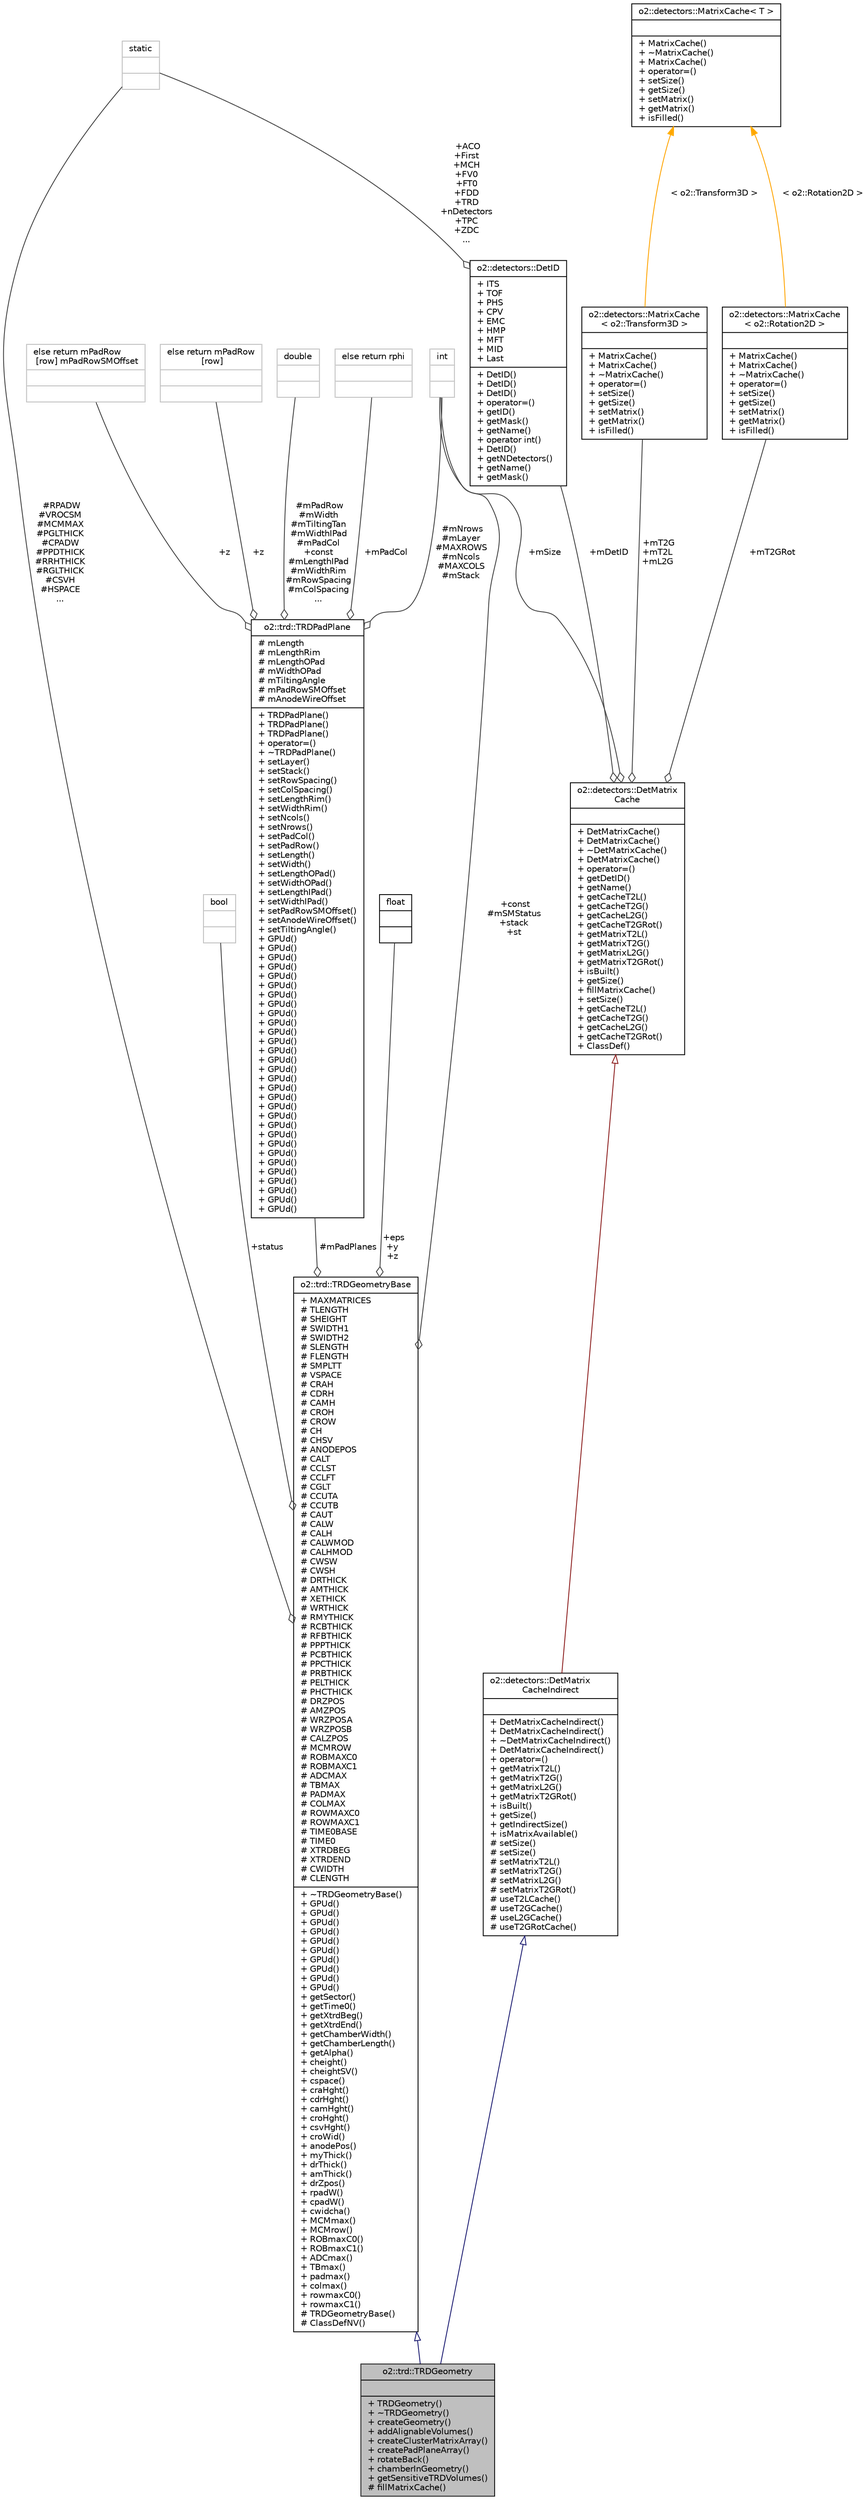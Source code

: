 digraph "o2::trd::TRDGeometry"
{
 // INTERACTIVE_SVG=YES
  bgcolor="transparent";
  edge [fontname="Helvetica",fontsize="10",labelfontname="Helvetica",labelfontsize="10"];
  node [fontname="Helvetica",fontsize="10",shape=record];
  Node4 [label="{o2::trd::TRDGeometry\n||+ TRDGeometry()\l+ ~TRDGeometry()\l+ createGeometry()\l+ addAlignableVolumes()\l+ createClusterMatrixArray()\l+ createPadPlaneArray()\l+ rotateBack()\l+ chamberInGeometry()\l+ getSensitiveTRDVolumes()\l# fillMatrixCache()\l}",height=0.2,width=0.4,color="black", fillcolor="grey75", style="filled", fontcolor="black"];
  Node5 -> Node4 [dir="back",color="midnightblue",fontsize="10",style="solid",arrowtail="onormal",fontname="Helvetica"];
  Node5 [label="{o2::trd::TRDGeometryBase\n|+ MAXMATRICES\l# TLENGTH\l# SHEIGHT\l# SWIDTH1\l# SWIDTH2\l# SLENGTH\l# FLENGTH\l# SMPLTT\l# VSPACE\l# CRAH\l# CDRH\l# CAMH\l# CROH\l# CROW\l# CH\l# CHSV\l# ANODEPOS\l# CALT\l# CCLST\l# CCLFT\l# CGLT\l# CCUTA\l# CCUTB\l# CAUT\l# CALW\l# CALH\l# CALWMOD\l# CALHMOD\l# CWSW\l# CWSH\l# DRTHICK\l# AMTHICK\l# XETHICK\l# WRTHICK\l# RMYTHICK\l# RCBTHICK\l# RFBTHICK\l# PPPTHICK\l# PCBTHICK\l# PPCTHICK\l# PRBTHICK\l# PELTHICK\l# PHCTHICK\l# DRZPOS\l# AMZPOS\l# WRZPOSA\l# WRZPOSB\l# CALZPOS\l# MCMROW\l# ROBMAXC0\l# ROBMAXC1\l# ADCMAX\l# TBMAX\l# PADMAX\l# COLMAX\l# ROWMAXC0\l# ROWMAXC1\l# TIME0BASE\l# TIME0\l# XTRDBEG\l# XTRDEND\l# CWIDTH\l# CLENGTH\l|+ ~TRDGeometryBase()\l+ GPUd()\l+ GPUd()\l+ GPUd()\l+ GPUd()\l+ GPUd()\l+ GPUd()\l+ GPUd()\l+ GPUd()\l+ GPUd()\l+ GPUd()\l+ getSector()\l+ getTime0()\l+ getXtrdBeg()\l+ getXtrdEnd()\l+ getChamberWidth()\l+ getChamberLength()\l+ getAlpha()\l+ cheight()\l+ cheightSV()\l+ cspace()\l+ craHght()\l+ cdrHght()\l+ camHght()\l+ croHght()\l+ csvHght()\l+ croWid()\l+ anodePos()\l+ myThick()\l+ drThick()\l+ amThick()\l+ drZpos()\l+ rpadW()\l+ cpadW()\l+ cwidcha()\l+ MCMmax()\l+ MCMrow()\l+ ROBmaxC0()\l+ ROBmaxC1()\l+ ADCmax()\l+ TBmax()\l+ padmax()\l+ colmax()\l+ rowmaxC0()\l+ rowmaxC1()\l# TRDGeometryBase()\l# ClassDefNV()\l}",height=0.2,width=0.4,color="black",URL="$d6/dbe/classo2_1_1trd_1_1TRDGeometryBase.html"];
  Node6 -> Node5 [color="grey25",fontsize="10",style="solid",label=" +eps\n+y\n+z" ,arrowhead="odiamond",fontname="Helvetica"];
  Node6 [label="{float\n||}",height=0.2,width=0.4,color="black",URL="$d4/dc3/classfloat.html"];
  Node7 -> Node5 [color="grey25",fontsize="10",style="solid",label=" #mPadPlanes" ,arrowhead="odiamond",fontname="Helvetica"];
  Node7 [label="{o2::trd::TRDPadPlane\n|# mLength\l# mLengthRim\l# mLengthOPad\l# mWidthOPad\l# mTiltingAngle\l# mPadRowSMOffset\l# mAnodeWireOffset\l|+ TRDPadPlane()\l+ TRDPadPlane()\l+ TRDPadPlane()\l+ operator=()\l+ ~TRDPadPlane()\l+ setLayer()\l+ setStack()\l+ setRowSpacing()\l+ setColSpacing()\l+ setLengthRim()\l+ setWidthRim()\l+ setNcols()\l+ setNrows()\l+ setPadCol()\l+ setPadRow()\l+ setLength()\l+ setWidth()\l+ setLengthOPad()\l+ setWidthOPad()\l+ setLengthIPad()\l+ setWidthIPad()\l+ setPadRowSMOffset()\l+ setAnodeWireOffset()\l+ setTiltingAngle()\l+ GPUd()\l+ GPUd()\l+ GPUd()\l+ GPUd()\l+ GPUd()\l+ GPUd()\l+ GPUd()\l+ GPUd()\l+ GPUd()\l+ GPUd()\l+ GPUd()\l+ GPUd()\l+ GPUd()\l+ GPUd()\l+ GPUd()\l+ GPUd()\l+ GPUd()\l+ GPUd()\l+ GPUd()\l+ GPUd()\l+ GPUd()\l+ GPUd()\l+ GPUd()\l+ GPUd()\l+ GPUd()\l+ GPUd()\l+ GPUd()\l+ GPUd()\l+ GPUd()\l+ GPUd()\l}",height=0.2,width=0.4,color="black",URL="$da/dc0/classo2_1_1trd_1_1TRDPadPlane.html"];
  Node8 -> Node7 [color="grey25",fontsize="10",style="solid",label=" #mPadRow\n#mWidth\n#mTiltingTan\n#mWidthIPad\n#mPadCol\n+const\n#mLengthIPad\n#mWidthRim\n#mRowSpacing\n#mColSpacing\n..." ,arrowhead="odiamond",fontname="Helvetica"];
  Node8 [label="{double\n||}",height=0.2,width=0.4,color="grey75"];
  Node9 -> Node7 [color="grey25",fontsize="10",style="solid",label=" +mPadCol" ,arrowhead="odiamond",fontname="Helvetica"];
  Node9 [label="{else return rphi\n||}",height=0.2,width=0.4,color="grey75"];
  Node10 -> Node7 [color="grey25",fontsize="10",style="solid",label=" #mNrows\n#mLayer\n#MAXROWS\n#mNcols\n#MAXCOLS\n#mStack" ,arrowhead="odiamond",fontname="Helvetica"];
  Node10 [label="{int\n||}",height=0.2,width=0.4,color="grey75"];
  Node11 -> Node7 [color="grey25",fontsize="10",style="solid",label=" +z" ,arrowhead="odiamond",fontname="Helvetica"];
  Node11 [label="{else return mPadRow\l [row] mPadRowSMOffset\n||}",height=0.2,width=0.4,color="grey75"];
  Node12 -> Node7 [color="grey25",fontsize="10",style="solid",label=" +z" ,arrowhead="odiamond",fontname="Helvetica"];
  Node12 [label="{else return mPadRow\l [row]\n||}",height=0.2,width=0.4,color="grey75"];
  Node10 -> Node5 [color="grey25",fontsize="10",style="solid",label=" +const\n#mSMStatus\n+stack\n+st" ,arrowhead="odiamond",fontname="Helvetica"];
  Node13 -> Node5 [color="grey25",fontsize="10",style="solid",label=" +status" ,arrowhead="odiamond",fontname="Helvetica"];
  Node13 [label="{bool\n||}",height=0.2,width=0.4,color="grey75"];
  Node14 -> Node5 [color="grey25",fontsize="10",style="solid",label=" #RPADW\n#VROCSM\n#MCMMAX\n#PGLTHICK\n#CPADW\n#PPDTHICK\n#RRHTHICK\n#RGLTHICK\n#CSVH\n#HSPACE\n..." ,arrowhead="odiamond",fontname="Helvetica"];
  Node14 [label="{static\n||}",height=0.2,width=0.4,color="grey75"];
  Node15 -> Node4 [dir="back",color="midnightblue",fontsize="10",style="solid",arrowtail="onormal",fontname="Helvetica"];
  Node15 [label="{o2::detectors::DetMatrix\lCacheIndirect\n||+ DetMatrixCacheIndirect()\l+ DetMatrixCacheIndirect()\l+ ~DetMatrixCacheIndirect()\l+ DetMatrixCacheIndirect()\l+ operator=()\l+ getMatrixT2L()\l+ getMatrixT2G()\l+ getMatrixL2G()\l+ getMatrixT2GRot()\l+ isBuilt()\l+ getSize()\l+ getIndirectSize()\l+ isMatrixAvailable()\l# setSize()\l# setSize()\l# setMatrixT2L()\l# setMatrixT2G()\l# setMatrixL2G()\l# setMatrixT2GRot()\l# useT2LCache()\l# useT2GCache()\l# useL2GCache()\l# useT2GRotCache()\l}",height=0.2,width=0.4,color="black",URL="$d8/d60/classo2_1_1detectors_1_1DetMatrixCacheIndirect.html",tooltip="Variant of DetMatrixCache for non consecutive indexing. "];
  Node16 -> Node15 [dir="back",color="firebrick4",fontsize="10",style="solid",arrowtail="onormal",fontname="Helvetica"];
  Node16 [label="{o2::detectors::DetMatrix\lCache\n||+ DetMatrixCache()\l+ DetMatrixCache()\l+ ~DetMatrixCache()\l+ DetMatrixCache()\l+ operator=()\l+ getDetID()\l+ getName()\l+ getCacheT2L()\l+ getCacheT2G()\l+ getCacheL2G()\l+ getCacheT2GRot()\l+ getMatrixT2L()\l+ getMatrixT2G()\l+ getMatrixL2G()\l+ getMatrixT2GRot()\l+ isBuilt()\l+ getSize()\l+ fillMatrixCache()\l+ setSize()\l+ getCacheT2L()\l+ getCacheT2G()\l+ getCacheL2G()\l+ getCacheT2GRot()\l+ ClassDef()\l}",height=0.2,width=0.4,color="black",URL="$df/d06/classo2_1_1detectors_1_1DetMatrixCache.html"];
  Node17 -> Node16 [color="grey25",fontsize="10",style="solid",label=" +mDetID" ,arrowhead="odiamond",fontname="Helvetica"];
  Node17 [label="{o2::detectors::DetID\n|+ ITS\l+ TOF\l+ PHS\l+ CPV\l+ EMC\l+ HMP\l+ MFT\l+ MID\l+ Last\l|+ DetID()\l+ DetID()\l+ DetID()\l+ operator=()\l+ getID()\l+ getMask()\l+ getName()\l+ operator int()\l+ DetID()\l+ getNDetectors()\l+ getName()\l+ getMask()\l}",height=0.2,width=0.4,color="black",URL="$d6/dd5/classo2_1_1detectors_1_1DetID.html",tooltip="Static class with identifiers, bitmasks and names for ALICE detectors. "];
  Node14 -> Node17 [color="grey25",fontsize="10",style="solid",label=" +ACO\n+First\n+MCH\n+FV0\n+FT0\n+FDD\n+TRD\n+nDetectors\n+TPC\n+ZDC\n..." ,arrowhead="odiamond",fontname="Helvetica"];
  Node18 -> Node16 [color="grey25",fontsize="10",style="solid",label=" +mT2G\n+mT2L\n+mL2G" ,arrowhead="odiamond",fontname="Helvetica"];
  Node18 [label="{o2::detectors::MatrixCache\l\< o2::Transform3D \>\n||+ MatrixCache()\l+ MatrixCache()\l+ ~MatrixCache()\l+ operator=()\l+ setSize()\l+ getSize()\l+ setMatrix()\l+ getMatrix()\l+ isFilled()\l}",height=0.2,width=0.4,color="black",URL="$d4/daa/classo2_1_1detectors_1_1MatrixCache.html"];
  Node19 -> Node18 [dir="back",color="orange",fontsize="10",style="solid",label=" \< o2::Transform3D \>" ,fontname="Helvetica"];
  Node19 [label="{o2::detectors::MatrixCache\< T \>\n||+ MatrixCache()\l+ ~MatrixCache()\l+ MatrixCache()\l+ operator=()\l+ setSize()\l+ getSize()\l+ setMatrix()\l+ getMatrix()\l+ isFilled()\l}",height=0.2,width=0.4,color="black",URL="$d4/daa/classo2_1_1detectors_1_1MatrixCache.html",tooltip="MatrixCache is a vector of cached transform matrices (per sensor) for specific Transformation type..."];
  Node10 -> Node16 [color="grey25",fontsize="10",style="solid",label=" +mSize" ,arrowhead="odiamond",fontname="Helvetica"];
  Node20 -> Node16 [color="grey25",fontsize="10",style="solid",label=" +mT2GRot" ,arrowhead="odiamond",fontname="Helvetica"];
  Node20 [label="{o2::detectors::MatrixCache\l\< o2::Rotation2D \>\n||+ MatrixCache()\l+ MatrixCache()\l+ ~MatrixCache()\l+ operator=()\l+ setSize()\l+ getSize()\l+ setMatrix()\l+ getMatrix()\l+ isFilled()\l}",height=0.2,width=0.4,color="black",URL="$d4/daa/classo2_1_1detectors_1_1MatrixCache.html"];
  Node19 -> Node20 [dir="back",color="orange",fontsize="10",style="solid",label=" \< o2::Rotation2D \>" ,fontname="Helvetica"];
}

